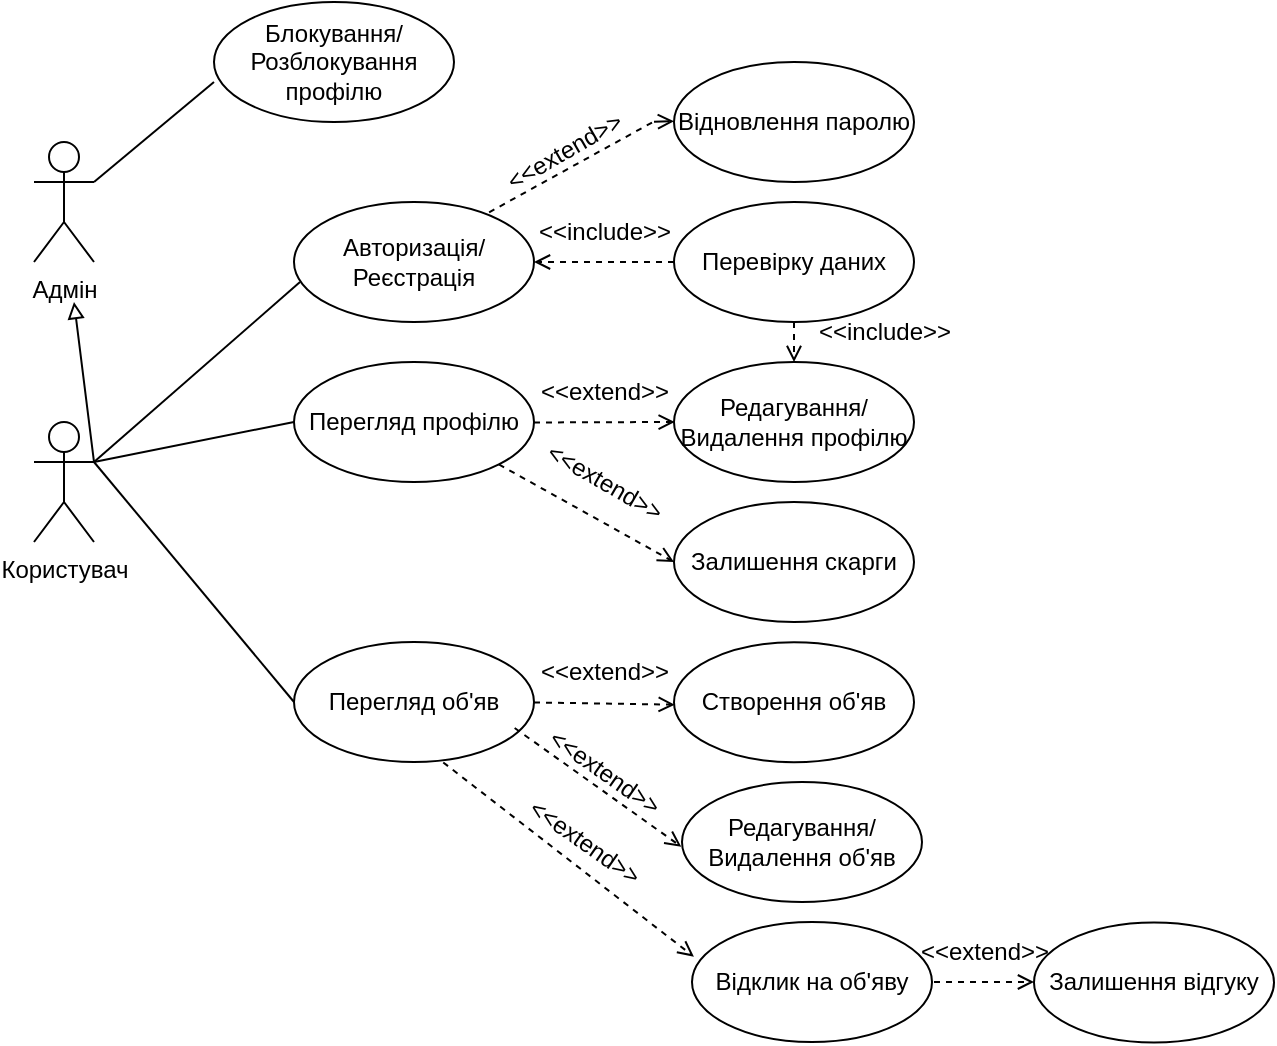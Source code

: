 <mxfile version="24.4.9" type="device">
  <diagram id="prtHgNgQTEPvFCAcTncT" name="Page-1">
    <mxGraphModel dx="478" dy="249" grid="1" gridSize="10" guides="1" tooltips="1" connect="1" arrows="1" fold="1" page="1" pageScale="1" pageWidth="827" pageHeight="1169" math="0" shadow="0">
      <root>
        <mxCell id="0" />
        <mxCell id="1" parent="0" />
        <mxCell id="QBtkZFoRayBlCBq7maQI-2" value="Користувач" style="shape=umlActor;verticalLabelPosition=bottom;verticalAlign=top;html=1;outlineConnect=0;" parent="1" vertex="1">
          <mxGeometry x="30" y="340" width="30" height="60" as="geometry" />
        </mxCell>
        <mxCell id="QBtkZFoRayBlCBq7maQI-4" value="" style="endArrow=none;html=1;rounded=0;entryX=0.025;entryY=0.667;entryDx=0;entryDy=0;exitX=1;exitY=0.333;exitDx=0;exitDy=0;exitPerimeter=0;entryPerimeter=0;" parent="1" source="QBtkZFoRayBlCBq7maQI-2" target="QBtkZFoRayBlCBq7maQI-7" edge="1">
          <mxGeometry width="50" height="50" relative="1" as="geometry">
            <mxPoint x="70" y="360" as="sourcePoint" />
            <mxPoint x="150" y="275" as="targetPoint" />
          </mxGeometry>
        </mxCell>
        <mxCell id="QBtkZFoRayBlCBq7maQI-7" value="Авторизація/Реєстрація" style="ellipse;whiteSpace=wrap;html=1;" parent="1" vertex="1">
          <mxGeometry x="160" y="230" width="120" height="60" as="geometry" />
        </mxCell>
        <mxCell id="QBtkZFoRayBlCBq7maQI-11" value="Перевірку даних" style="ellipse;whiteSpace=wrap;html=1;" parent="1" vertex="1">
          <mxGeometry x="350" y="230" width="120" height="60" as="geometry" />
        </mxCell>
        <mxCell id="QBtkZFoRayBlCBq7maQI-12" value="" style="endArrow=none;html=1;rounded=0;entryX=0;entryY=0.5;entryDx=0;entryDy=0;" parent="1" target="QBtkZFoRayBlCBq7maQI-13" edge="1">
          <mxGeometry width="50" height="50" relative="1" as="geometry">
            <mxPoint x="60" y="360" as="sourcePoint" />
            <mxPoint x="150" y="350" as="targetPoint" />
          </mxGeometry>
        </mxCell>
        <mxCell id="QBtkZFoRayBlCBq7maQI-13" value="Перегляд профілю" style="ellipse;whiteSpace=wrap;html=1;" parent="1" vertex="1">
          <mxGeometry x="160" y="310" width="120" height="60" as="geometry" />
        </mxCell>
        <mxCell id="QBtkZFoRayBlCBq7maQI-14" value="&amp;lt;&amp;lt;include&amp;gt;&amp;gt;" style="text;html=1;align=center;verticalAlign=middle;resizable=0;points=[];autosize=1;strokeColor=none;fillColor=none;" parent="1" vertex="1">
          <mxGeometry x="270" y="230" width="90" height="30" as="geometry" />
        </mxCell>
        <mxCell id="QBtkZFoRayBlCBq7maQI-8" value="" style="endArrow=open;dashed=1;html=1;rounded=0;endFill=0;" parent="1" edge="1">
          <mxGeometry width="50" height="50" relative="1" as="geometry">
            <mxPoint x="350" y="260" as="sourcePoint" />
            <mxPoint x="280" y="260" as="targetPoint" />
          </mxGeometry>
        </mxCell>
        <mxCell id="QBtkZFoRayBlCBq7maQI-15" value="Відновлення паролю" style="ellipse;whiteSpace=wrap;html=1;" parent="1" vertex="1">
          <mxGeometry x="350" y="160" width="120" height="60" as="geometry" />
        </mxCell>
        <mxCell id="QBtkZFoRayBlCBq7maQI-16" value="" style="endArrow=open;html=1;rounded=0;endFill=0;" parent="1" edge="1">
          <mxGeometry width="50" height="50" relative="1" as="geometry">
            <mxPoint x="340" y="189.89" as="sourcePoint" />
            <mxPoint x="350" y="189.6" as="targetPoint" />
          </mxGeometry>
        </mxCell>
        <mxCell id="QBtkZFoRayBlCBq7maQI-17" value="" style="endArrow=none;dashed=1;html=1;rounded=0;exitX=0.813;exitY=0.086;exitDx=0;exitDy=0;exitPerimeter=0;" parent="1" source="QBtkZFoRayBlCBq7maQI-7" edge="1">
          <mxGeometry width="50" height="50" relative="1" as="geometry">
            <mxPoint x="280" y="189.94" as="sourcePoint" />
            <mxPoint x="340" y="189.71" as="targetPoint" />
          </mxGeometry>
        </mxCell>
        <mxCell id="QBtkZFoRayBlCBq7maQI-18" value="&amp;lt;&amp;lt;extend&amp;gt;&amp;gt;" style="text;html=1;align=center;verticalAlign=middle;resizable=0;points=[];autosize=1;strokeColor=none;fillColor=none;rotation=-30;" parent="1" vertex="1">
          <mxGeometry x="250" y="190" width="90" height="30" as="geometry" />
        </mxCell>
        <mxCell id="QBtkZFoRayBlCBq7maQI-19" value="Редагування/Видалення профілю" style="ellipse;whiteSpace=wrap;html=1;" parent="1" vertex="1">
          <mxGeometry x="350" y="310" width="120" height="60" as="geometry" />
        </mxCell>
        <mxCell id="QBtkZFoRayBlCBq7maQI-20" value="&amp;lt;&amp;lt;extend&amp;gt;&amp;gt;" style="text;html=1;align=center;verticalAlign=middle;resizable=0;points=[];autosize=1;strokeColor=none;fillColor=none;" parent="1" vertex="1">
          <mxGeometry x="270" y="310" width="90" height="30" as="geometry" />
        </mxCell>
        <mxCell id="QBtkZFoRayBlCBq7maQI-22" value="" style="endArrow=open;dashed=1;html=1;rounded=0;exitX=1;exitY=0.5;exitDx=0;exitDy=0;entryX=0.893;entryY=1;entryDx=0;entryDy=0;entryPerimeter=0;endFill=0;" parent="1" edge="1" target="QBtkZFoRayBlCBq7maQI-20">
          <mxGeometry width="50" height="50" relative="1" as="geometry">
            <mxPoint x="280" y="340.23" as="sourcePoint" />
            <mxPoint x="340" y="340" as="targetPoint" />
          </mxGeometry>
        </mxCell>
        <mxCell id="QBtkZFoRayBlCBq7maQI-23" value="Залишення скарги" style="ellipse;whiteSpace=wrap;html=1;" parent="1" vertex="1">
          <mxGeometry x="350" y="380" width="120" height="60" as="geometry" />
        </mxCell>
        <mxCell id="QBtkZFoRayBlCBq7maQI-25" value="" style="endArrow=open;dashed=1;html=1;rounded=0;exitX=1;exitY=1;exitDx=0;exitDy=0;entryX=0;entryY=0.5;entryDx=0;entryDy=0;endFill=0;" parent="1" source="QBtkZFoRayBlCBq7maQI-13" edge="1" target="QBtkZFoRayBlCBq7maQI-23">
          <mxGeometry width="50" height="50" relative="1" as="geometry">
            <mxPoint x="280" y="409.89" as="sourcePoint" />
            <mxPoint x="340" y="409.66" as="targetPoint" />
          </mxGeometry>
        </mxCell>
        <mxCell id="QBtkZFoRayBlCBq7maQI-26" value="&amp;lt;&amp;lt;extend&amp;gt;&amp;gt;" style="text;html=1;align=center;verticalAlign=middle;resizable=0;points=[];autosize=1;strokeColor=none;fillColor=none;rotation=30;" parent="1" vertex="1">
          <mxGeometry x="270" y="355" width="90" height="30" as="geometry" />
        </mxCell>
        <mxCell id="QBtkZFoRayBlCBq7maQI-27" value="Перегляд об&#39;яв" style="ellipse;whiteSpace=wrap;html=1;" parent="1" vertex="1">
          <mxGeometry x="160" y="450" width="120" height="60" as="geometry" />
        </mxCell>
        <mxCell id="QBtkZFoRayBlCBq7maQI-28" value="" style="endArrow=none;html=1;rounded=0;entryX=0;entryY=0.5;entryDx=0;entryDy=0;" parent="1" target="QBtkZFoRayBlCBq7maQI-27" edge="1">
          <mxGeometry width="50" height="50" relative="1" as="geometry">
            <mxPoint x="60" y="360" as="sourcePoint" />
            <mxPoint x="170" y="350" as="targetPoint" />
          </mxGeometry>
        </mxCell>
        <mxCell id="QBtkZFoRayBlCBq7maQI-30" value="" style="endArrow=open;dashed=1;html=1;rounded=0;exitX=0.5;exitY=1;exitDx=0;exitDy=0;entryX=0.5;entryY=0;entryDx=0;entryDy=0;endFill=0;" parent="1" source="QBtkZFoRayBlCBq7maQI-11" edge="1" target="QBtkZFoRayBlCBq7maQI-19">
          <mxGeometry width="50" height="50" relative="1" as="geometry">
            <mxPoint x="430" y="287" as="sourcePoint" />
            <mxPoint x="410" y="300" as="targetPoint" />
          </mxGeometry>
        </mxCell>
        <mxCell id="QBtkZFoRayBlCBq7maQI-34" value="&amp;lt;&amp;lt;include&amp;gt;&amp;gt;" style="text;html=1;align=center;verticalAlign=middle;resizable=0;points=[];autosize=1;strokeColor=none;fillColor=none;" parent="1" vertex="1">
          <mxGeometry x="410" y="280" width="90" height="30" as="geometry" />
        </mxCell>
        <mxCell id="QBtkZFoRayBlCBq7maQI-35" value="&amp;lt;&amp;lt;extend&amp;gt;&amp;gt;" style="text;html=1;align=center;verticalAlign=middle;resizable=0;points=[];autosize=1;strokeColor=none;fillColor=none;" parent="1" vertex="1">
          <mxGeometry x="270" y="450" width="90" height="30" as="geometry" />
        </mxCell>
        <mxCell id="QBtkZFoRayBlCBq7maQI-39" value="Створення об&#39;яв" style="ellipse;whiteSpace=wrap;html=1;" parent="1" vertex="1">
          <mxGeometry x="350" y="450.11" width="120" height="60" as="geometry" />
        </mxCell>
        <mxCell id="QBtkZFoRayBlCBq7maQI-40" value="Редагування/Видалення об&#39;яв" style="ellipse;whiteSpace=wrap;html=1;" parent="1" vertex="1">
          <mxGeometry x="354" y="520" width="120" height="60" as="geometry" />
        </mxCell>
        <mxCell id="QBtkZFoRayBlCBq7maQI-44" value="&amp;lt;&amp;lt;extend&amp;gt;&amp;gt;" style="text;html=1;align=center;verticalAlign=middle;resizable=0;points=[];autosize=1;strokeColor=none;fillColor=none;rotation=35;" parent="1" vertex="1">
          <mxGeometry x="270" y="500" width="90" height="30" as="geometry" />
        </mxCell>
        <mxCell id="QBtkZFoRayBlCBq7maQI-45" value="Відклик на об&#39;яву" style="ellipse;whiteSpace=wrap;html=1;" parent="1" vertex="1">
          <mxGeometry x="359" y="590" width="120" height="60" as="geometry" />
        </mxCell>
        <mxCell id="QBtkZFoRayBlCBq7maQI-46" value="&amp;lt;&amp;lt;extend&amp;gt;&amp;gt;" style="text;html=1;align=center;verticalAlign=middle;resizable=0;points=[];autosize=1;strokeColor=none;fillColor=none;rotation=35;" parent="1" vertex="1">
          <mxGeometry x="260" y="535" width="90" height="30" as="geometry" />
        </mxCell>
        <mxCell id="QBtkZFoRayBlCBq7maQI-50" value="Залишення відгуку" style="ellipse;whiteSpace=wrap;html=1;" parent="1" vertex="1">
          <mxGeometry x="530" y="590.23" width="120" height="60" as="geometry" />
        </mxCell>
        <mxCell id="QBtkZFoRayBlCBq7maQI-54" value="Адмін" style="shape=umlActor;verticalLabelPosition=bottom;verticalAlign=top;html=1;outlineConnect=0;" parent="1" vertex="1">
          <mxGeometry x="30" y="200" width="30" height="60" as="geometry" />
        </mxCell>
        <mxCell id="QBtkZFoRayBlCBq7maQI-58" value="" style="endArrow=block;html=1;rounded=0;endFill=0;" parent="1" edge="1">
          <mxGeometry width="50" height="50" relative="1" as="geometry">
            <mxPoint x="60" y="360" as="sourcePoint" />
            <mxPoint x="50" y="280" as="targetPoint" />
          </mxGeometry>
        </mxCell>
        <mxCell id="QBtkZFoRayBlCBq7maQI-59" value="" style="endArrow=none;html=1;rounded=0;exitX=1;exitY=0.333;exitDx=0;exitDy=0;exitPerimeter=0;" parent="1" edge="1">
          <mxGeometry width="50" height="50" relative="1" as="geometry">
            <mxPoint x="60" y="220" as="sourcePoint" />
            <mxPoint x="120" y="170" as="targetPoint" />
          </mxGeometry>
        </mxCell>
        <mxCell id="QBtkZFoRayBlCBq7maQI-60" value="Блокування/Розблокування профілю" style="ellipse;whiteSpace=wrap;html=1;" parent="1" vertex="1">
          <mxGeometry x="120" y="130" width="120" height="60" as="geometry" />
        </mxCell>
        <mxCell id="QBtkZFoRayBlCBq7maQI-37" value="" style="endArrow=open;dashed=1;html=1;rounded=0;exitX=1;exitY=0.5;exitDx=0;exitDy=0;endFill=0;entryX=0.893;entryY=1.044;entryDx=0;entryDy=0;entryPerimeter=0;" parent="1" edge="1" target="QBtkZFoRayBlCBq7maQI-35">
          <mxGeometry width="50" height="50" relative="1" as="geometry">
            <mxPoint x="280" y="480.23" as="sourcePoint" />
            <mxPoint x="340" y="480" as="targetPoint" />
          </mxGeometry>
        </mxCell>
        <mxCell id="QBtkZFoRayBlCBq7maQI-53" value="" style="endArrow=open;dashed=1;html=1;rounded=0;endFill=0;" parent="1" edge="1">
          <mxGeometry width="50" height="50" relative="1" as="geometry">
            <mxPoint x="480" y="620" as="sourcePoint" />
            <mxPoint x="530" y="620" as="targetPoint" />
          </mxGeometry>
        </mxCell>
        <mxCell id="3iD_DjsfaFqpLsuJRYHS-4" value="&amp;lt;&amp;lt;extend&amp;gt;&amp;gt;" style="text;html=1;align=center;verticalAlign=middle;resizable=0;points=[];autosize=1;strokeColor=none;fillColor=none;" vertex="1" parent="1">
          <mxGeometry x="460" y="590" width="90" height="30" as="geometry" />
        </mxCell>
        <mxCell id="QBtkZFoRayBlCBq7maQI-43" value="" style="endArrow=open;dashed=1;html=1;rounded=0;exitX=1;exitY=0.5;exitDx=0;exitDy=0;endFill=0;entryX=-0.003;entryY=0.539;entryDx=0;entryDy=0;entryPerimeter=0;" parent="1" edge="1" target="QBtkZFoRayBlCBq7maQI-40">
          <mxGeometry width="50" height="50" relative="1" as="geometry">
            <mxPoint x="270.328" y="493" as="sourcePoint" />
            <mxPoint x="341.784" y="541" as="targetPoint" />
          </mxGeometry>
        </mxCell>
        <mxCell id="QBtkZFoRayBlCBq7maQI-49" value="" style="endArrow=open;dashed=1;html=1;rounded=0;exitX=0.622;exitY=1.004;exitDx=0;exitDy=0;exitPerimeter=0;entryX=0.008;entryY=0.289;entryDx=0;entryDy=0;entryPerimeter=0;endFill=0;" parent="1" source="QBtkZFoRayBlCBq7maQI-27" edge="1" target="QBtkZFoRayBlCBq7maQI-45">
          <mxGeometry width="50" height="50" relative="1" as="geometry">
            <mxPoint x="280.328" y="553" as="sourcePoint" />
            <mxPoint x="351.784" y="601" as="targetPoint" />
          </mxGeometry>
        </mxCell>
      </root>
    </mxGraphModel>
  </diagram>
</mxfile>
